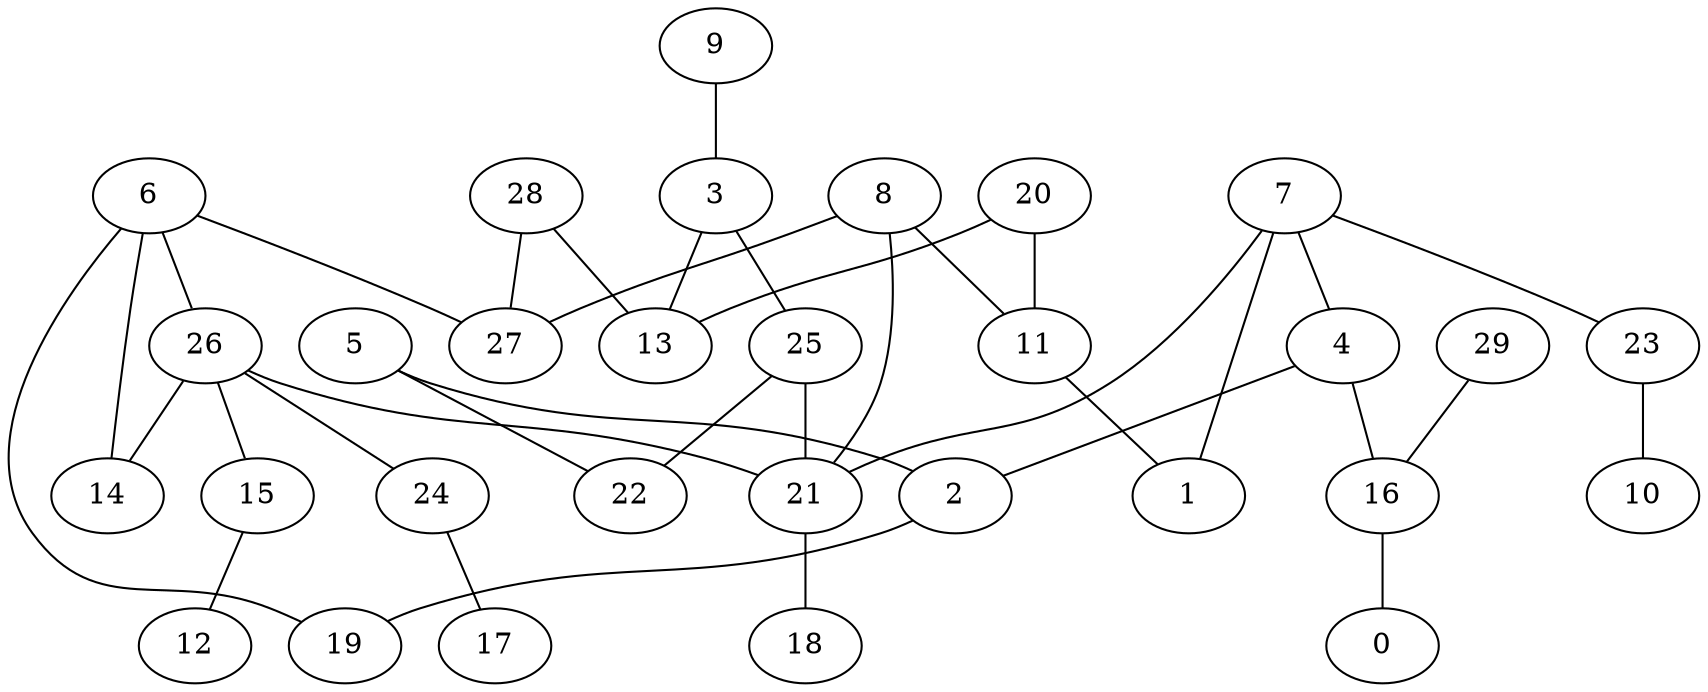 digraph GG_graph {

subgraph G_graph {
edge [color = black]
"15" -> "12" [dir = none]
"29" -> "16" [dir = none]
"26" -> "15" [dir = none]
"26" -> "24" [dir = none]
"26" -> "21" [dir = none]
"9" -> "3" [dir = none]
"6" -> "27" [dir = none]
"6" -> "14" [dir = none]
"6" -> "19" [dir = none]
"6" -> "26" [dir = none]
"3" -> "13" [dir = none]
"3" -> "25" [dir = none]
"16" -> "0" [dir = none]
"25" -> "21" [dir = none]
"4" -> "16" [dir = none]
"4" -> "2" [dir = none]
"7" -> "23" [dir = none]
"7" -> "1" [dir = none]
"7" -> "4" [dir = none]
"7" -> "21" [dir = none]
"28" -> "13" [dir = none]
"23" -> "10" [dir = none]
"21" -> "18" [dir = none]
"20" -> "11" [dir = none]
"20" -> "13" [dir = none]
"5" -> "22" [dir = none]
"5" -> "2" [dir = none]
"8" -> "21" [dir = none]
"24" -> "17" [dir = none]
"8" -> "11" [dir = none]
"11" -> "1" [dir = none]
"28" -> "27" [dir = none]
"2" -> "19" [dir = none]
"25" -> "22" [dir = none]
"26" -> "14" [dir = none]
"8" -> "27" [dir = none]
}

}
